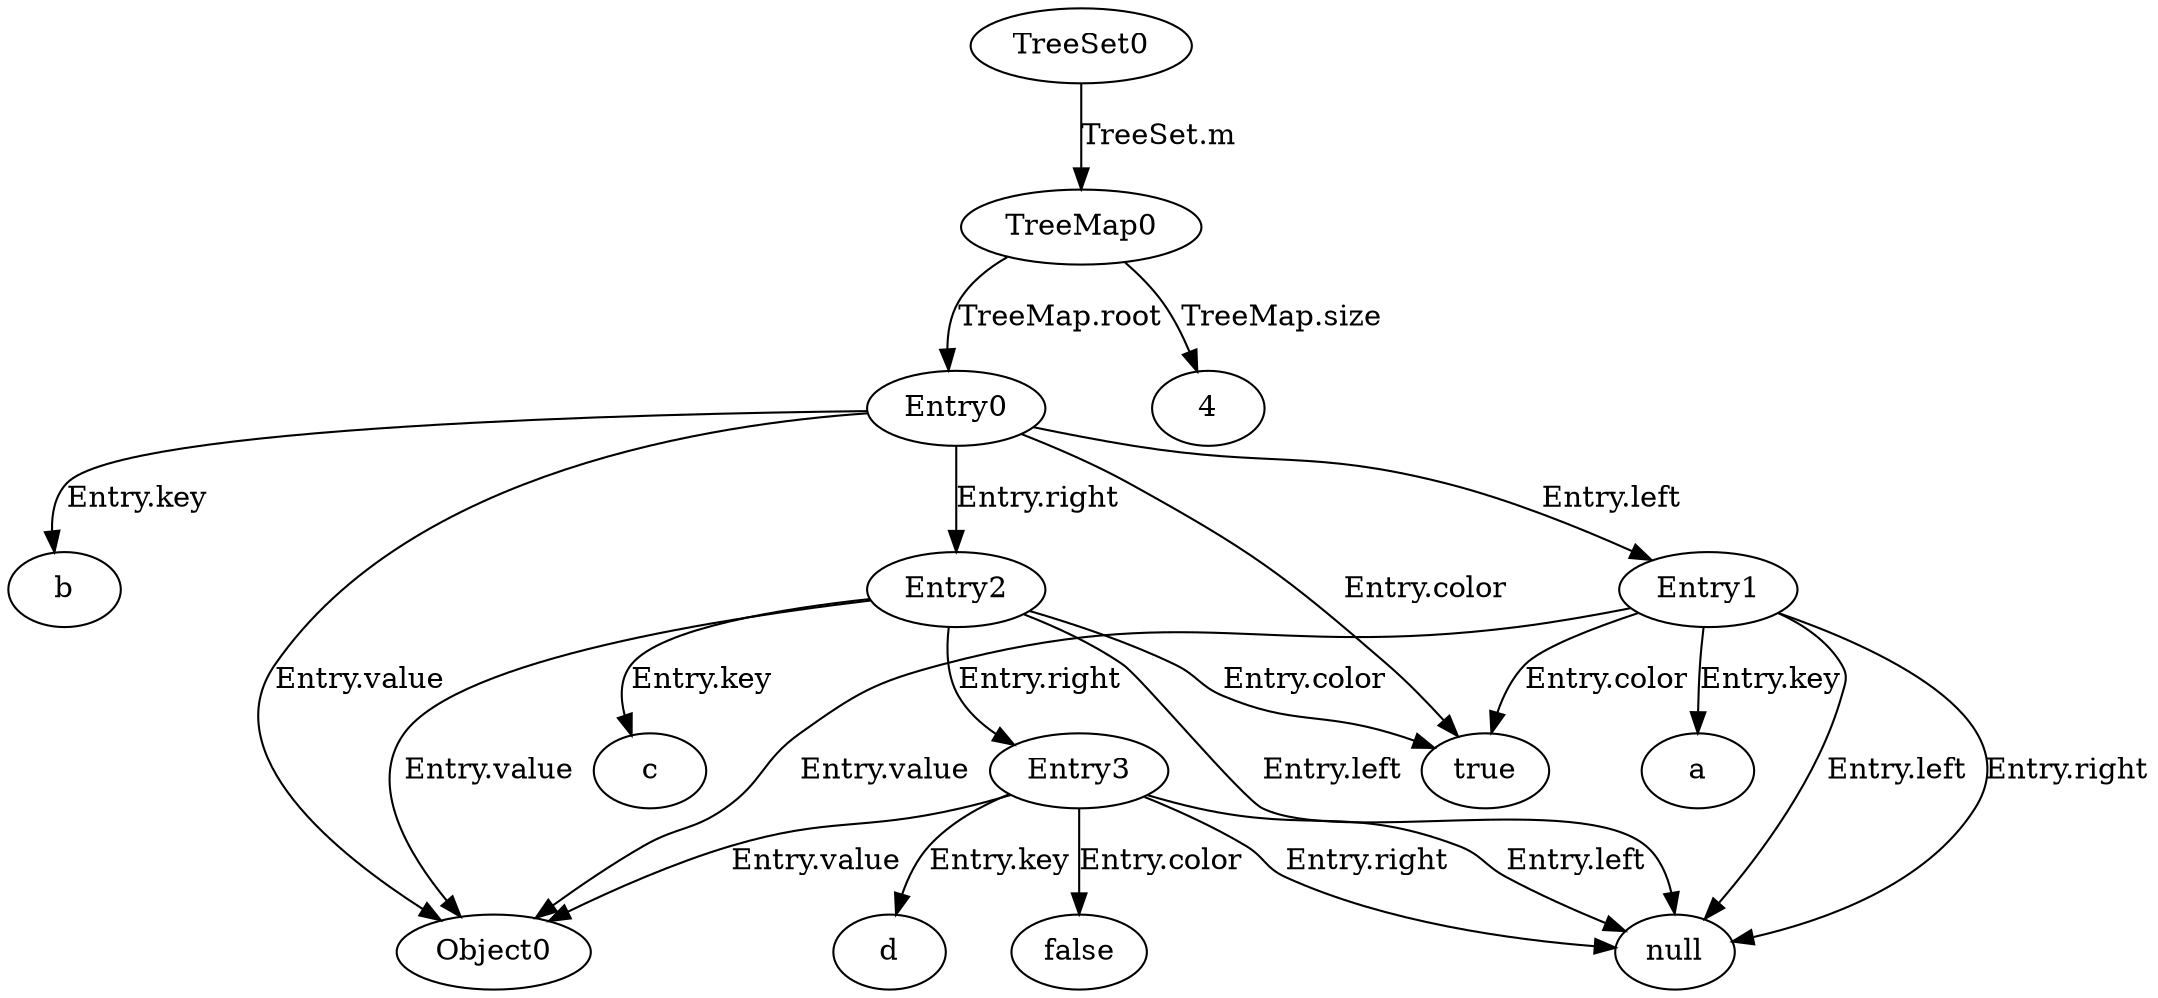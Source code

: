 digraph G {
  TreeSet0;
  TreeMap0;
  Entry0;
  4;
  b;
  Object0;
  Entry1;
  Entry2;
  true;
  c;
  null;
  Entry3;
  true;
  d;
  false;
  a;
  true;
  TreeSet0 -> TreeMap0 [ label="TreeSet.m" ];
  TreeMap0 -> Entry0 [ label="TreeMap.root" ];
  TreeMap0 -> 4 [ label="TreeMap.size" ];
  Entry0 -> b [ label="Entry.key" ];
  Entry0 -> Object0 [ label="Entry.value" ];
  Entry0 -> Entry1 [ label="Entry.left" ];
  Entry0 -> Entry2 [ label="Entry.right" ];
  Entry0 -> true [ label="Entry.color" ];
  Entry2 -> c [ label="Entry.key" ];
  Entry2 -> Object0 [ label="Entry.value" ];
  Entry2 -> null [ label="Entry.left" ];
  Entry2 -> Entry3 [ label="Entry.right" ];
  Entry2 -> true [ label="Entry.color" ];
  Entry3 -> d [ label="Entry.key" ];
  Entry3 -> Object0 [ label="Entry.value" ];
  Entry3 -> null [ label="Entry.left" ];
  Entry3 -> null [ label="Entry.right" ];
  Entry3 -> false [ label="Entry.color" ];
  Entry1 -> a [ label="Entry.key" ];
  Entry1 -> Object0 [ label="Entry.value" ];
  Entry1 -> null [ label="Entry.left" ];
  Entry1 -> null [ label="Entry.right" ];
  Entry1 -> true [ label="Entry.color" ];
}

